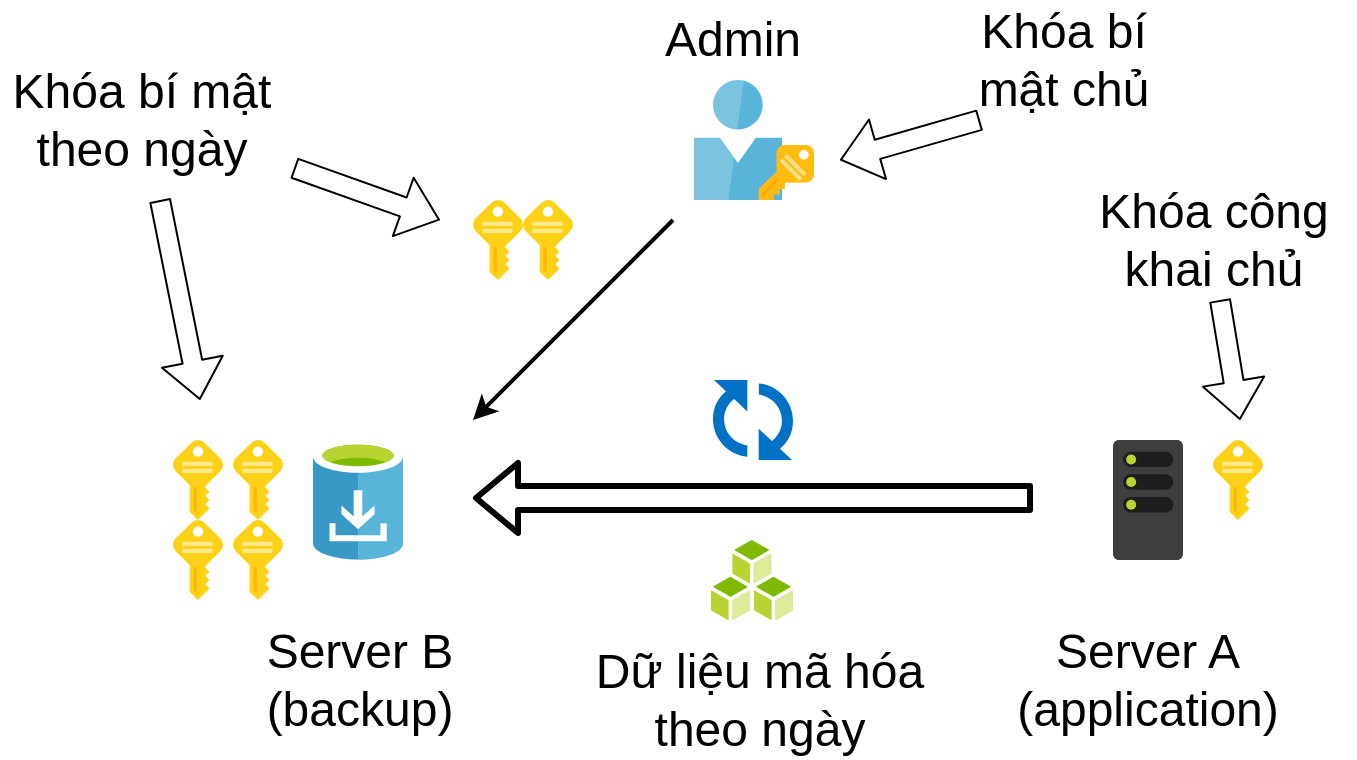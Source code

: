 <mxfile version="10.9.8" type="device"><diagram id="hvs_YTdsrl1SeWt2gH9H" name="Page-1"><mxGraphModel dx="1426" dy="782" grid="1" gridSize="10" guides="1" tooltips="1" connect="1" arrows="1" fold="1" page="1" pageScale="1" pageWidth="850" pageHeight="1100" math="0" shadow="0"><root><mxCell id="0"/><mxCell id="1" parent="0"/><mxCell id="uJPB7rv8VND4aaQHn_nj-1" value="" style="aspect=fixed;html=1;perimeter=none;align=center;shadow=0;dashed=0;image;fontSize=12;image=img/lib/mscae/ADFS.svg;" parent="1" vertex="1"><mxGeometry x="387" y="160" width="60" height="60" as="geometry"/></mxCell><mxCell id="uJPB7rv8VND4aaQHn_nj-3" value="" style="aspect=fixed;html=1;perimeter=none;align=center;shadow=0;dashed=0;image;fontSize=12;image=img/lib/mscae/Key.svg;" parent="1" vertex="1"><mxGeometry x="276.5" y="220" width="25" height="40" as="geometry"/></mxCell><mxCell id="uJPB7rv8VND4aaQHn_nj-5" value="" style="aspect=fixed;html=1;perimeter=none;align=center;shadow=0;dashed=0;image;fontSize=12;image=img/lib/mscae/dataRetention.svg;" parent="1" vertex="1"><mxGeometry x="196.5" y="340" width="45" height="60" as="geometry"/></mxCell><mxCell id="uJPB7rv8VND4aaQHn_nj-6" value="" style="aspect=fixed;html=1;perimeter=none;align=center;shadow=0;dashed=0;image;fontSize=12;image=img/lib/mscae/Server.svg;" parent="1" vertex="1"><mxGeometry x="596.5" y="340" width="35" height="60" as="geometry"/></mxCell><mxCell id="uJPB7rv8VND4aaQHn_nj-7" value="" style="aspect=fixed;html=1;perimeter=none;align=center;shadow=0;dashed=0;image;fontSize=12;image=img/lib/mscae/Cubes.svg;" parent="1" vertex="1"><mxGeometry x="395.5" y="390" width="41" height="40" as="geometry"/></mxCell><mxCell id="uJPB7rv8VND4aaQHn_nj-11" value="" style="aspect=fixed;html=1;perimeter=none;align=center;shadow=0;dashed=0;image;fontSize=12;image=img/lib/mscae/Pending.svg;" parent="1" vertex="1"><mxGeometry x="396.5" y="310" width="40" height="40" as="geometry"/></mxCell><mxCell id="uJPB7rv8VND4aaQHn_nj-12" value="" style="shape=flexArrow;endArrow=classic;html=1;strokeWidth=3;" parent="1" edge="1"><mxGeometry width="50" height="50" relative="1" as="geometry"><mxPoint x="556.5" y="369" as="sourcePoint"/><mxPoint x="276.5" y="369" as="targetPoint"/></mxGeometry></mxCell><mxCell id="uJPB7rv8VND4aaQHn_nj-15" value="" style="endArrow=classic;html=1;strokeWidth=2;" parent="1" edge="1"><mxGeometry width="50" height="50" relative="1" as="geometry"><mxPoint x="376.5" y="230" as="sourcePoint"/><mxPoint x="276.5" y="330" as="targetPoint"/></mxGeometry></mxCell><mxCell id="uJPB7rv8VND4aaQHn_nj-16" value="" style="aspect=fixed;html=1;perimeter=none;align=center;shadow=0;dashed=0;image;fontSize=12;image=img/lib/mscae/Key.svg;" parent="1" vertex="1"><mxGeometry x="156.5" y="340" width="25" height="40" as="geometry"/></mxCell><mxCell id="uJPB7rv8VND4aaQHn_nj-17" value="" style="aspect=fixed;html=1;perimeter=none;align=center;shadow=0;dashed=0;image;fontSize=12;image=img/lib/mscae/Key.svg;" parent="1" vertex="1"><mxGeometry x="126.5" y="340" width="25" height="40" as="geometry"/></mxCell><mxCell id="uJPB7rv8VND4aaQHn_nj-18" value="" style="aspect=fixed;html=1;perimeter=none;align=center;shadow=0;dashed=0;image;fontSize=12;image=img/lib/mscae/Key.svg;" parent="1" vertex="1"><mxGeometry x="156.5" y="380" width="25" height="40" as="geometry"/></mxCell><mxCell id="uJPB7rv8VND4aaQHn_nj-19" value="" style="aspect=fixed;html=1;perimeter=none;align=center;shadow=0;dashed=0;image;fontSize=12;image=img/lib/mscae/Key.svg;" parent="1" vertex="1"><mxGeometry x="126.5" y="380" width="25" height="40" as="geometry"/></mxCell><mxCell id="uJPB7rv8VND4aaQHn_nj-20" value="" style="aspect=fixed;html=1;perimeter=none;align=center;shadow=0;dashed=0;image;fontSize=12;image=img/lib/mscae/Key.svg;" parent="1" vertex="1"><mxGeometry x="301.5" y="220" width="25" height="40" as="geometry"/></mxCell><mxCell id="uJPB7rv8VND4aaQHn_nj-21" value="" style="aspect=fixed;html=1;perimeter=none;align=center;shadow=0;dashed=0;image;fontSize=12;image=img/lib/mscae/Key.svg;" parent="1" vertex="1"><mxGeometry x="646.5" y="340" width="25" height="40" as="geometry"/></mxCell><mxCell id="uJPB7rv8VND4aaQHn_nj-22" value="Admin" style="text;html=1;strokeColor=none;fillColor=none;align=center;verticalAlign=middle;whiteSpace=wrap;rounded=0;fontSize=24;" parent="1" vertex="1"><mxGeometry x="366" y="120" width="81" height="40" as="geometry"/></mxCell><mxCell id="uJPB7rv8VND4aaQHn_nj-23" value="Server B&lt;br&gt;(backup)" style="text;html=1;strokeColor=none;fillColor=none;align=center;verticalAlign=middle;whiteSpace=wrap;rounded=0;fontSize=24;" parent="1" vertex="1"><mxGeometry x="160" y="440" width="120" height="40" as="geometry"/></mxCell><mxCell id="uJPB7rv8VND4aaQHn_nj-24" value="Server A&lt;br&gt;(application)" style="text;html=1;strokeColor=none;fillColor=none;align=center;verticalAlign=middle;whiteSpace=wrap;rounded=0;fontSize=24;" parent="1" vertex="1"><mxGeometry x="554" y="440" width="120" height="40" as="geometry"/></mxCell><mxCell id="uJPB7rv8VND4aaQHn_nj-25" value="Khóa bí mật theo ngày" style="text;html=1;strokeColor=none;fillColor=none;align=center;verticalAlign=middle;whiteSpace=wrap;rounded=0;fontSize=24;" parent="1" vertex="1"><mxGeometry x="40" y="160" width="142" height="40" as="geometry"/></mxCell><mxCell id="uJPB7rv8VND4aaQHn_nj-26" value="" style="shape=flexArrow;endArrow=classic;html=1;strokeWidth=1;fontSize=24;" parent="1" edge="1"><mxGeometry width="50" height="50" relative="1" as="geometry"><mxPoint x="120" y="220" as="sourcePoint"/><mxPoint x="140" y="320" as="targetPoint"/></mxGeometry></mxCell><mxCell id="uJPB7rv8VND4aaQHn_nj-27" value="" style="shape=flexArrow;endArrow=classic;html=1;strokeWidth=1;fontSize=24;exitX=1.035;exitY=1.1;exitDx=0;exitDy=0;exitPerimeter=0;" parent="1" source="uJPB7rv8VND4aaQHn_nj-25" edge="1"><mxGeometry width="50" height="50" relative="1" as="geometry"><mxPoint x="160" y="260" as="sourcePoint"/><mxPoint x="260" y="230" as="targetPoint"/></mxGeometry></mxCell><mxCell id="uJPB7rv8VND4aaQHn_nj-28" value="Khóa công khai chủ" style="text;html=1;strokeColor=none;fillColor=none;align=center;verticalAlign=middle;whiteSpace=wrap;rounded=0;fontSize=24;" parent="1" vertex="1"><mxGeometry x="575.5" y="220" width="142" height="40" as="geometry"/></mxCell><mxCell id="uJPB7rv8VND4aaQHn_nj-29" value="" style="shape=flexArrow;endArrow=classic;html=1;strokeWidth=1;fontSize=24;" parent="1" edge="1"><mxGeometry width="50" height="50" relative="1" as="geometry"><mxPoint x="650" y="270" as="sourcePoint"/><mxPoint x="660" y="330" as="targetPoint"/></mxGeometry></mxCell><mxCell id="uJPB7rv8VND4aaQHn_nj-30" value="Dữ liệu mã hóa theo ngày" style="text;html=1;strokeColor=none;fillColor=none;align=center;verticalAlign=middle;whiteSpace=wrap;rounded=0;fontSize=24;" parent="1" vertex="1"><mxGeometry x="320" y="450" width="200" height="40" as="geometry"/></mxCell><mxCell id="uJPB7rv8VND4aaQHn_nj-31" value="Khóa bí mật chủ" style="text;html=1;strokeColor=none;fillColor=none;align=center;verticalAlign=middle;whiteSpace=wrap;rounded=0;fontSize=24;" parent="1" vertex="1"><mxGeometry x="511.5" y="130" width="120" height="40" as="geometry"/></mxCell><mxCell id="uJPB7rv8VND4aaQHn_nj-35" value="" style="shape=flexArrow;endArrow=classic;html=1;strokeWidth=1;fontSize=24;" parent="1" edge="1"><mxGeometry width="50" height="50" relative="1" as="geometry"><mxPoint x="530" y="180" as="sourcePoint"/><mxPoint x="460" y="200" as="targetPoint"/></mxGeometry></mxCell></root></mxGraphModel></diagram></mxfile>